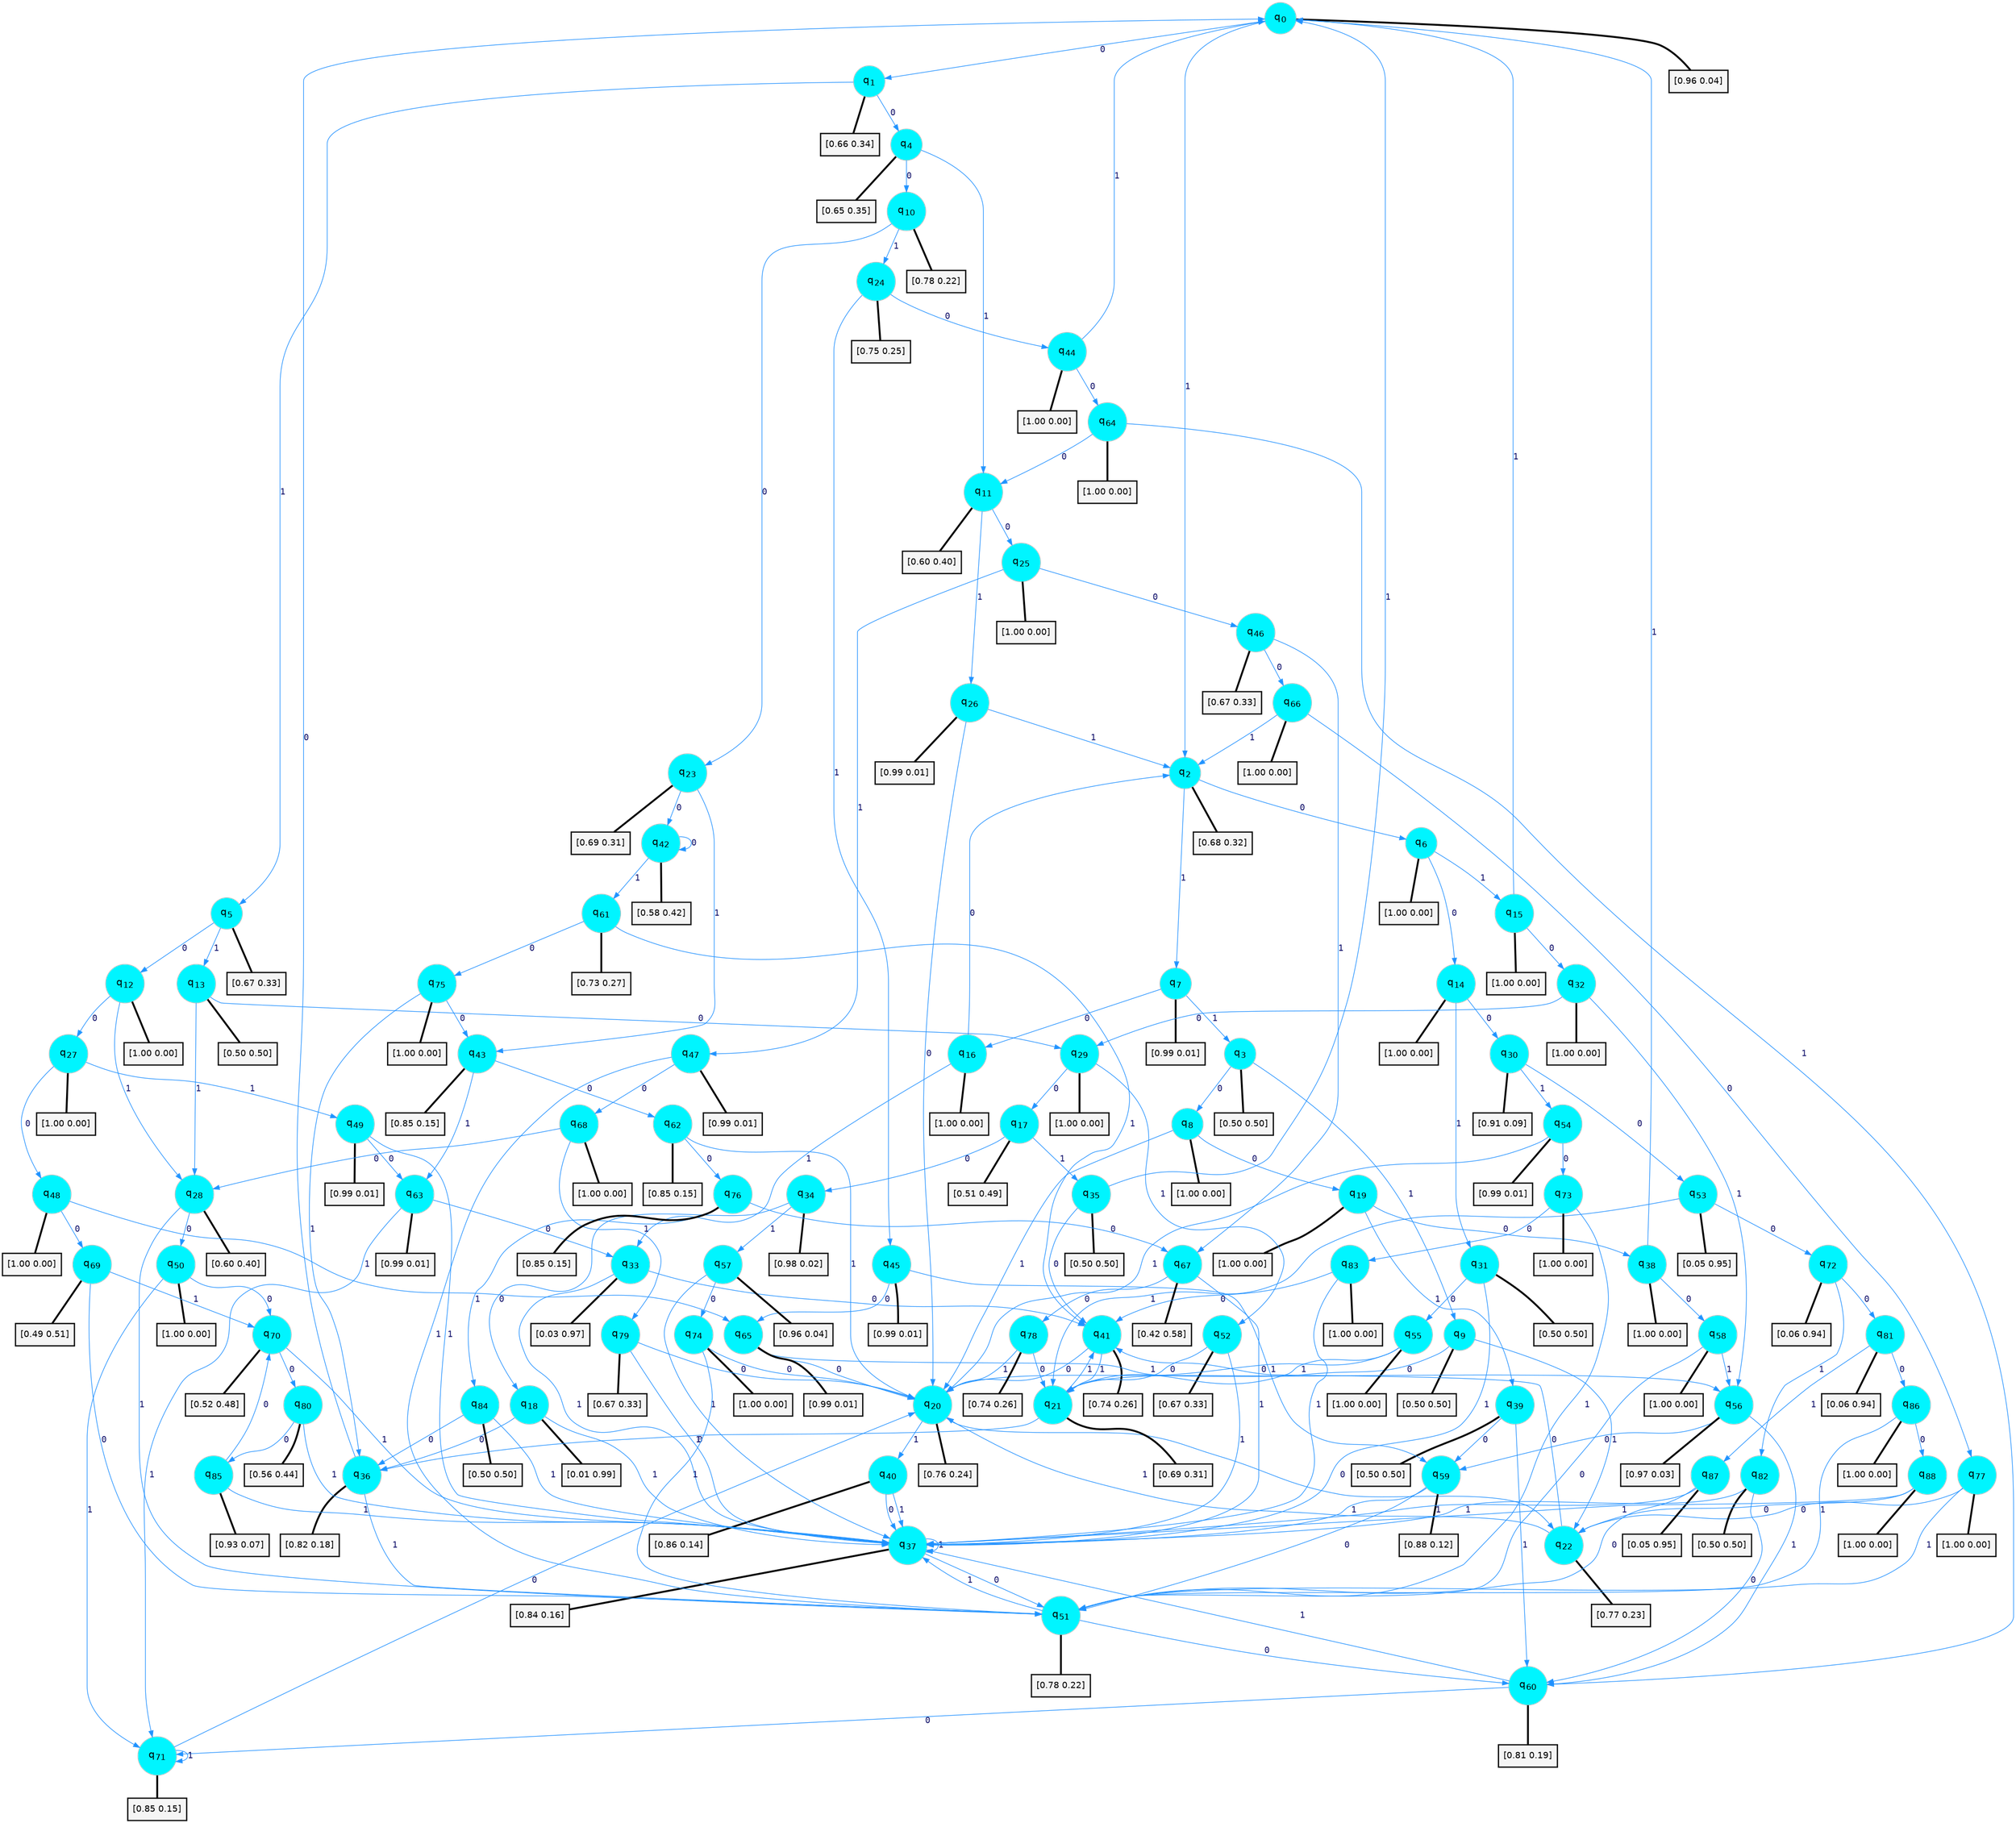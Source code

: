 digraph G {
graph [
bgcolor=transparent, dpi=300, rankdir=TD, size="40,25"];
node [
color=gray, fillcolor=turquoise1, fontcolor=black, fontname=Helvetica, fontsize=16, fontweight=bold, shape=circle, style=filled];
edge [
arrowsize=1, color=dodgerblue1, fontcolor=midnightblue, fontname=courier, fontweight=bold, penwidth=1, style=solid, weight=20];
0[label=<q<SUB>0</SUB>>];
1[label=<q<SUB>1</SUB>>];
2[label=<q<SUB>2</SUB>>];
3[label=<q<SUB>3</SUB>>];
4[label=<q<SUB>4</SUB>>];
5[label=<q<SUB>5</SUB>>];
6[label=<q<SUB>6</SUB>>];
7[label=<q<SUB>7</SUB>>];
8[label=<q<SUB>8</SUB>>];
9[label=<q<SUB>9</SUB>>];
10[label=<q<SUB>10</SUB>>];
11[label=<q<SUB>11</SUB>>];
12[label=<q<SUB>12</SUB>>];
13[label=<q<SUB>13</SUB>>];
14[label=<q<SUB>14</SUB>>];
15[label=<q<SUB>15</SUB>>];
16[label=<q<SUB>16</SUB>>];
17[label=<q<SUB>17</SUB>>];
18[label=<q<SUB>18</SUB>>];
19[label=<q<SUB>19</SUB>>];
20[label=<q<SUB>20</SUB>>];
21[label=<q<SUB>21</SUB>>];
22[label=<q<SUB>22</SUB>>];
23[label=<q<SUB>23</SUB>>];
24[label=<q<SUB>24</SUB>>];
25[label=<q<SUB>25</SUB>>];
26[label=<q<SUB>26</SUB>>];
27[label=<q<SUB>27</SUB>>];
28[label=<q<SUB>28</SUB>>];
29[label=<q<SUB>29</SUB>>];
30[label=<q<SUB>30</SUB>>];
31[label=<q<SUB>31</SUB>>];
32[label=<q<SUB>32</SUB>>];
33[label=<q<SUB>33</SUB>>];
34[label=<q<SUB>34</SUB>>];
35[label=<q<SUB>35</SUB>>];
36[label=<q<SUB>36</SUB>>];
37[label=<q<SUB>37</SUB>>];
38[label=<q<SUB>38</SUB>>];
39[label=<q<SUB>39</SUB>>];
40[label=<q<SUB>40</SUB>>];
41[label=<q<SUB>41</SUB>>];
42[label=<q<SUB>42</SUB>>];
43[label=<q<SUB>43</SUB>>];
44[label=<q<SUB>44</SUB>>];
45[label=<q<SUB>45</SUB>>];
46[label=<q<SUB>46</SUB>>];
47[label=<q<SUB>47</SUB>>];
48[label=<q<SUB>48</SUB>>];
49[label=<q<SUB>49</SUB>>];
50[label=<q<SUB>50</SUB>>];
51[label=<q<SUB>51</SUB>>];
52[label=<q<SUB>52</SUB>>];
53[label=<q<SUB>53</SUB>>];
54[label=<q<SUB>54</SUB>>];
55[label=<q<SUB>55</SUB>>];
56[label=<q<SUB>56</SUB>>];
57[label=<q<SUB>57</SUB>>];
58[label=<q<SUB>58</SUB>>];
59[label=<q<SUB>59</SUB>>];
60[label=<q<SUB>60</SUB>>];
61[label=<q<SUB>61</SUB>>];
62[label=<q<SUB>62</SUB>>];
63[label=<q<SUB>63</SUB>>];
64[label=<q<SUB>64</SUB>>];
65[label=<q<SUB>65</SUB>>];
66[label=<q<SUB>66</SUB>>];
67[label=<q<SUB>67</SUB>>];
68[label=<q<SUB>68</SUB>>];
69[label=<q<SUB>69</SUB>>];
70[label=<q<SUB>70</SUB>>];
71[label=<q<SUB>71</SUB>>];
72[label=<q<SUB>72</SUB>>];
73[label=<q<SUB>73</SUB>>];
74[label=<q<SUB>74</SUB>>];
75[label=<q<SUB>75</SUB>>];
76[label=<q<SUB>76</SUB>>];
77[label=<q<SUB>77</SUB>>];
78[label=<q<SUB>78</SUB>>];
79[label=<q<SUB>79</SUB>>];
80[label=<q<SUB>80</SUB>>];
81[label=<q<SUB>81</SUB>>];
82[label=<q<SUB>82</SUB>>];
83[label=<q<SUB>83</SUB>>];
84[label=<q<SUB>84</SUB>>];
85[label=<q<SUB>85</SUB>>];
86[label=<q<SUB>86</SUB>>];
87[label=<q<SUB>87</SUB>>];
88[label=<q<SUB>88</SUB>>];
89[label="[0.96 0.04]", shape=box,fontcolor=black, fontname=Helvetica, fontsize=14, penwidth=2, fillcolor=whitesmoke,color=black];
90[label="[0.66 0.34]", shape=box,fontcolor=black, fontname=Helvetica, fontsize=14, penwidth=2, fillcolor=whitesmoke,color=black];
91[label="[0.68 0.32]", shape=box,fontcolor=black, fontname=Helvetica, fontsize=14, penwidth=2, fillcolor=whitesmoke,color=black];
92[label="[0.50 0.50]", shape=box,fontcolor=black, fontname=Helvetica, fontsize=14, penwidth=2, fillcolor=whitesmoke,color=black];
93[label="[0.65 0.35]", shape=box,fontcolor=black, fontname=Helvetica, fontsize=14, penwidth=2, fillcolor=whitesmoke,color=black];
94[label="[0.67 0.33]", shape=box,fontcolor=black, fontname=Helvetica, fontsize=14, penwidth=2, fillcolor=whitesmoke,color=black];
95[label="[1.00 0.00]", shape=box,fontcolor=black, fontname=Helvetica, fontsize=14, penwidth=2, fillcolor=whitesmoke,color=black];
96[label="[0.99 0.01]", shape=box,fontcolor=black, fontname=Helvetica, fontsize=14, penwidth=2, fillcolor=whitesmoke,color=black];
97[label="[1.00 0.00]", shape=box,fontcolor=black, fontname=Helvetica, fontsize=14, penwidth=2, fillcolor=whitesmoke,color=black];
98[label="[0.50 0.50]", shape=box,fontcolor=black, fontname=Helvetica, fontsize=14, penwidth=2, fillcolor=whitesmoke,color=black];
99[label="[0.78 0.22]", shape=box,fontcolor=black, fontname=Helvetica, fontsize=14, penwidth=2, fillcolor=whitesmoke,color=black];
100[label="[0.60 0.40]", shape=box,fontcolor=black, fontname=Helvetica, fontsize=14, penwidth=2, fillcolor=whitesmoke,color=black];
101[label="[1.00 0.00]", shape=box,fontcolor=black, fontname=Helvetica, fontsize=14, penwidth=2, fillcolor=whitesmoke,color=black];
102[label="[0.50 0.50]", shape=box,fontcolor=black, fontname=Helvetica, fontsize=14, penwidth=2, fillcolor=whitesmoke,color=black];
103[label="[1.00 0.00]", shape=box,fontcolor=black, fontname=Helvetica, fontsize=14, penwidth=2, fillcolor=whitesmoke,color=black];
104[label="[1.00 0.00]", shape=box,fontcolor=black, fontname=Helvetica, fontsize=14, penwidth=2, fillcolor=whitesmoke,color=black];
105[label="[1.00 0.00]", shape=box,fontcolor=black, fontname=Helvetica, fontsize=14, penwidth=2, fillcolor=whitesmoke,color=black];
106[label="[0.51 0.49]", shape=box,fontcolor=black, fontname=Helvetica, fontsize=14, penwidth=2, fillcolor=whitesmoke,color=black];
107[label="[0.01 0.99]", shape=box,fontcolor=black, fontname=Helvetica, fontsize=14, penwidth=2, fillcolor=whitesmoke,color=black];
108[label="[1.00 0.00]", shape=box,fontcolor=black, fontname=Helvetica, fontsize=14, penwidth=2, fillcolor=whitesmoke,color=black];
109[label="[0.76 0.24]", shape=box,fontcolor=black, fontname=Helvetica, fontsize=14, penwidth=2, fillcolor=whitesmoke,color=black];
110[label="[0.69 0.31]", shape=box,fontcolor=black, fontname=Helvetica, fontsize=14, penwidth=2, fillcolor=whitesmoke,color=black];
111[label="[0.77 0.23]", shape=box,fontcolor=black, fontname=Helvetica, fontsize=14, penwidth=2, fillcolor=whitesmoke,color=black];
112[label="[0.69 0.31]", shape=box,fontcolor=black, fontname=Helvetica, fontsize=14, penwidth=2, fillcolor=whitesmoke,color=black];
113[label="[0.75 0.25]", shape=box,fontcolor=black, fontname=Helvetica, fontsize=14, penwidth=2, fillcolor=whitesmoke,color=black];
114[label="[1.00 0.00]", shape=box,fontcolor=black, fontname=Helvetica, fontsize=14, penwidth=2, fillcolor=whitesmoke,color=black];
115[label="[0.99 0.01]", shape=box,fontcolor=black, fontname=Helvetica, fontsize=14, penwidth=2, fillcolor=whitesmoke,color=black];
116[label="[1.00 0.00]", shape=box,fontcolor=black, fontname=Helvetica, fontsize=14, penwidth=2, fillcolor=whitesmoke,color=black];
117[label="[0.60 0.40]", shape=box,fontcolor=black, fontname=Helvetica, fontsize=14, penwidth=2, fillcolor=whitesmoke,color=black];
118[label="[1.00 0.00]", shape=box,fontcolor=black, fontname=Helvetica, fontsize=14, penwidth=2, fillcolor=whitesmoke,color=black];
119[label="[0.91 0.09]", shape=box,fontcolor=black, fontname=Helvetica, fontsize=14, penwidth=2, fillcolor=whitesmoke,color=black];
120[label="[0.50 0.50]", shape=box,fontcolor=black, fontname=Helvetica, fontsize=14, penwidth=2, fillcolor=whitesmoke,color=black];
121[label="[1.00 0.00]", shape=box,fontcolor=black, fontname=Helvetica, fontsize=14, penwidth=2, fillcolor=whitesmoke,color=black];
122[label="[0.03 0.97]", shape=box,fontcolor=black, fontname=Helvetica, fontsize=14, penwidth=2, fillcolor=whitesmoke,color=black];
123[label="[0.98 0.02]", shape=box,fontcolor=black, fontname=Helvetica, fontsize=14, penwidth=2, fillcolor=whitesmoke,color=black];
124[label="[0.50 0.50]", shape=box,fontcolor=black, fontname=Helvetica, fontsize=14, penwidth=2, fillcolor=whitesmoke,color=black];
125[label="[0.82 0.18]", shape=box,fontcolor=black, fontname=Helvetica, fontsize=14, penwidth=2, fillcolor=whitesmoke,color=black];
126[label="[0.84 0.16]", shape=box,fontcolor=black, fontname=Helvetica, fontsize=14, penwidth=2, fillcolor=whitesmoke,color=black];
127[label="[1.00 0.00]", shape=box,fontcolor=black, fontname=Helvetica, fontsize=14, penwidth=2, fillcolor=whitesmoke,color=black];
128[label="[0.50 0.50]", shape=box,fontcolor=black, fontname=Helvetica, fontsize=14, penwidth=2, fillcolor=whitesmoke,color=black];
129[label="[0.86 0.14]", shape=box,fontcolor=black, fontname=Helvetica, fontsize=14, penwidth=2, fillcolor=whitesmoke,color=black];
130[label="[0.74 0.26]", shape=box,fontcolor=black, fontname=Helvetica, fontsize=14, penwidth=2, fillcolor=whitesmoke,color=black];
131[label="[0.58 0.42]", shape=box,fontcolor=black, fontname=Helvetica, fontsize=14, penwidth=2, fillcolor=whitesmoke,color=black];
132[label="[0.85 0.15]", shape=box,fontcolor=black, fontname=Helvetica, fontsize=14, penwidth=2, fillcolor=whitesmoke,color=black];
133[label="[1.00 0.00]", shape=box,fontcolor=black, fontname=Helvetica, fontsize=14, penwidth=2, fillcolor=whitesmoke,color=black];
134[label="[0.99 0.01]", shape=box,fontcolor=black, fontname=Helvetica, fontsize=14, penwidth=2, fillcolor=whitesmoke,color=black];
135[label="[0.67 0.33]", shape=box,fontcolor=black, fontname=Helvetica, fontsize=14, penwidth=2, fillcolor=whitesmoke,color=black];
136[label="[0.99 0.01]", shape=box,fontcolor=black, fontname=Helvetica, fontsize=14, penwidth=2, fillcolor=whitesmoke,color=black];
137[label="[1.00 0.00]", shape=box,fontcolor=black, fontname=Helvetica, fontsize=14, penwidth=2, fillcolor=whitesmoke,color=black];
138[label="[0.99 0.01]", shape=box,fontcolor=black, fontname=Helvetica, fontsize=14, penwidth=2, fillcolor=whitesmoke,color=black];
139[label="[1.00 0.00]", shape=box,fontcolor=black, fontname=Helvetica, fontsize=14, penwidth=2, fillcolor=whitesmoke,color=black];
140[label="[0.78 0.22]", shape=box,fontcolor=black, fontname=Helvetica, fontsize=14, penwidth=2, fillcolor=whitesmoke,color=black];
141[label="[0.67 0.33]", shape=box,fontcolor=black, fontname=Helvetica, fontsize=14, penwidth=2, fillcolor=whitesmoke,color=black];
142[label="[0.05 0.95]", shape=box,fontcolor=black, fontname=Helvetica, fontsize=14, penwidth=2, fillcolor=whitesmoke,color=black];
143[label="[0.99 0.01]", shape=box,fontcolor=black, fontname=Helvetica, fontsize=14, penwidth=2, fillcolor=whitesmoke,color=black];
144[label="[1.00 0.00]", shape=box,fontcolor=black, fontname=Helvetica, fontsize=14, penwidth=2, fillcolor=whitesmoke,color=black];
145[label="[0.97 0.03]", shape=box,fontcolor=black, fontname=Helvetica, fontsize=14, penwidth=2, fillcolor=whitesmoke,color=black];
146[label="[0.96 0.04]", shape=box,fontcolor=black, fontname=Helvetica, fontsize=14, penwidth=2, fillcolor=whitesmoke,color=black];
147[label="[1.00 0.00]", shape=box,fontcolor=black, fontname=Helvetica, fontsize=14, penwidth=2, fillcolor=whitesmoke,color=black];
148[label="[0.88 0.12]", shape=box,fontcolor=black, fontname=Helvetica, fontsize=14, penwidth=2, fillcolor=whitesmoke,color=black];
149[label="[0.81 0.19]", shape=box,fontcolor=black, fontname=Helvetica, fontsize=14, penwidth=2, fillcolor=whitesmoke,color=black];
150[label="[0.73 0.27]", shape=box,fontcolor=black, fontname=Helvetica, fontsize=14, penwidth=2, fillcolor=whitesmoke,color=black];
151[label="[0.85 0.15]", shape=box,fontcolor=black, fontname=Helvetica, fontsize=14, penwidth=2, fillcolor=whitesmoke,color=black];
152[label="[0.99 0.01]", shape=box,fontcolor=black, fontname=Helvetica, fontsize=14, penwidth=2, fillcolor=whitesmoke,color=black];
153[label="[1.00 0.00]", shape=box,fontcolor=black, fontname=Helvetica, fontsize=14, penwidth=2, fillcolor=whitesmoke,color=black];
154[label="[0.99 0.01]", shape=box,fontcolor=black, fontname=Helvetica, fontsize=14, penwidth=2, fillcolor=whitesmoke,color=black];
155[label="[1.00 0.00]", shape=box,fontcolor=black, fontname=Helvetica, fontsize=14, penwidth=2, fillcolor=whitesmoke,color=black];
156[label="[0.42 0.58]", shape=box,fontcolor=black, fontname=Helvetica, fontsize=14, penwidth=2, fillcolor=whitesmoke,color=black];
157[label="[1.00 0.00]", shape=box,fontcolor=black, fontname=Helvetica, fontsize=14, penwidth=2, fillcolor=whitesmoke,color=black];
158[label="[0.49 0.51]", shape=box,fontcolor=black, fontname=Helvetica, fontsize=14, penwidth=2, fillcolor=whitesmoke,color=black];
159[label="[0.52 0.48]", shape=box,fontcolor=black, fontname=Helvetica, fontsize=14, penwidth=2, fillcolor=whitesmoke,color=black];
160[label="[0.85 0.15]", shape=box,fontcolor=black, fontname=Helvetica, fontsize=14, penwidth=2, fillcolor=whitesmoke,color=black];
161[label="[0.06 0.94]", shape=box,fontcolor=black, fontname=Helvetica, fontsize=14, penwidth=2, fillcolor=whitesmoke,color=black];
162[label="[1.00 0.00]", shape=box,fontcolor=black, fontname=Helvetica, fontsize=14, penwidth=2, fillcolor=whitesmoke,color=black];
163[label="[1.00 0.00]", shape=box,fontcolor=black, fontname=Helvetica, fontsize=14, penwidth=2, fillcolor=whitesmoke,color=black];
164[label="[1.00 0.00]", shape=box,fontcolor=black, fontname=Helvetica, fontsize=14, penwidth=2, fillcolor=whitesmoke,color=black];
165[label="[0.85 0.15]", shape=box,fontcolor=black, fontname=Helvetica, fontsize=14, penwidth=2, fillcolor=whitesmoke,color=black];
166[label="[1.00 0.00]", shape=box,fontcolor=black, fontname=Helvetica, fontsize=14, penwidth=2, fillcolor=whitesmoke,color=black];
167[label="[0.74 0.26]", shape=box,fontcolor=black, fontname=Helvetica, fontsize=14, penwidth=2, fillcolor=whitesmoke,color=black];
168[label="[0.67 0.33]", shape=box,fontcolor=black, fontname=Helvetica, fontsize=14, penwidth=2, fillcolor=whitesmoke,color=black];
169[label="[0.56 0.44]", shape=box,fontcolor=black, fontname=Helvetica, fontsize=14, penwidth=2, fillcolor=whitesmoke,color=black];
170[label="[0.06 0.94]", shape=box,fontcolor=black, fontname=Helvetica, fontsize=14, penwidth=2, fillcolor=whitesmoke,color=black];
171[label="[0.50 0.50]", shape=box,fontcolor=black, fontname=Helvetica, fontsize=14, penwidth=2, fillcolor=whitesmoke,color=black];
172[label="[1.00 0.00]", shape=box,fontcolor=black, fontname=Helvetica, fontsize=14, penwidth=2, fillcolor=whitesmoke,color=black];
173[label="[0.50 0.50]", shape=box,fontcolor=black, fontname=Helvetica, fontsize=14, penwidth=2, fillcolor=whitesmoke,color=black];
174[label="[0.93 0.07]", shape=box,fontcolor=black, fontname=Helvetica, fontsize=14, penwidth=2, fillcolor=whitesmoke,color=black];
175[label="[1.00 0.00]", shape=box,fontcolor=black, fontname=Helvetica, fontsize=14, penwidth=2, fillcolor=whitesmoke,color=black];
176[label="[0.05 0.95]", shape=box,fontcolor=black, fontname=Helvetica, fontsize=14, penwidth=2, fillcolor=whitesmoke,color=black];
177[label="[1.00 0.00]", shape=box,fontcolor=black, fontname=Helvetica, fontsize=14, penwidth=2, fillcolor=whitesmoke,color=black];
0->1 [label=0];
0->2 [label=1];
0->89 [arrowhead=none, penwidth=3,color=black];
1->4 [label=0];
1->5 [label=1];
1->90 [arrowhead=none, penwidth=3,color=black];
2->6 [label=0];
2->7 [label=1];
2->91 [arrowhead=none, penwidth=3,color=black];
3->8 [label=0];
3->9 [label=1];
3->92 [arrowhead=none, penwidth=3,color=black];
4->10 [label=0];
4->11 [label=1];
4->93 [arrowhead=none, penwidth=3,color=black];
5->12 [label=0];
5->13 [label=1];
5->94 [arrowhead=none, penwidth=3,color=black];
6->14 [label=0];
6->15 [label=1];
6->95 [arrowhead=none, penwidth=3,color=black];
7->16 [label=0];
7->3 [label=1];
7->96 [arrowhead=none, penwidth=3,color=black];
8->19 [label=0];
8->20 [label=1];
8->97 [arrowhead=none, penwidth=3,color=black];
9->21 [label=0];
9->22 [label=1];
9->98 [arrowhead=none, penwidth=3,color=black];
10->23 [label=0];
10->24 [label=1];
10->99 [arrowhead=none, penwidth=3,color=black];
11->25 [label=0];
11->26 [label=1];
11->100 [arrowhead=none, penwidth=3,color=black];
12->27 [label=0];
12->28 [label=1];
12->101 [arrowhead=none, penwidth=3,color=black];
13->29 [label=0];
13->28 [label=1];
13->102 [arrowhead=none, penwidth=3,color=black];
14->30 [label=0];
14->31 [label=1];
14->103 [arrowhead=none, penwidth=3,color=black];
15->32 [label=0];
15->0 [label=1];
15->104 [arrowhead=none, penwidth=3,color=black];
16->2 [label=0];
16->33 [label=1];
16->105 [arrowhead=none, penwidth=3,color=black];
17->34 [label=0];
17->35 [label=1];
17->106 [arrowhead=none, penwidth=3,color=black];
18->36 [label=0];
18->37 [label=1];
18->107 [arrowhead=none, penwidth=3,color=black];
19->38 [label=0];
19->39 [label=1];
19->108 [arrowhead=none, penwidth=3,color=black];
20->22 [label=0];
20->40 [label=1];
20->109 [arrowhead=none, penwidth=3,color=black];
21->36 [label=0];
21->41 [label=1];
21->110 [arrowhead=none, penwidth=3,color=black];
22->41 [label=0];
22->20 [label=1];
22->111 [arrowhead=none, penwidth=3,color=black];
23->42 [label=0];
23->43 [label=1];
23->112 [arrowhead=none, penwidth=3,color=black];
24->44 [label=0];
24->45 [label=1];
24->113 [arrowhead=none, penwidth=3,color=black];
25->46 [label=0];
25->47 [label=1];
25->114 [arrowhead=none, penwidth=3,color=black];
26->20 [label=0];
26->2 [label=1];
26->115 [arrowhead=none, penwidth=3,color=black];
27->48 [label=0];
27->49 [label=1];
27->116 [arrowhead=none, penwidth=3,color=black];
28->50 [label=0];
28->51 [label=1];
28->117 [arrowhead=none, penwidth=3,color=black];
29->17 [label=0];
29->52 [label=1];
29->118 [arrowhead=none, penwidth=3,color=black];
30->53 [label=0];
30->54 [label=1];
30->119 [arrowhead=none, penwidth=3,color=black];
31->55 [label=0];
31->37 [label=1];
31->120 [arrowhead=none, penwidth=3,color=black];
32->29 [label=0];
32->56 [label=1];
32->121 [arrowhead=none, penwidth=3,color=black];
33->41 [label=0];
33->37 [label=1];
33->122 [arrowhead=none, penwidth=3,color=black];
34->18 [label=0];
34->57 [label=1];
34->123 [arrowhead=none, penwidth=3,color=black];
35->41 [label=0];
35->0 [label=1];
35->124 [arrowhead=none, penwidth=3,color=black];
36->0 [label=0];
36->51 [label=1];
36->125 [arrowhead=none, penwidth=3,color=black];
37->51 [label=0];
37->37 [label=1];
37->126 [arrowhead=none, penwidth=3,color=black];
38->58 [label=0];
38->0 [label=1];
38->127 [arrowhead=none, penwidth=3,color=black];
39->59 [label=0];
39->60 [label=1];
39->128 [arrowhead=none, penwidth=3,color=black];
40->37 [label=0];
40->37 [label=1];
40->129 [arrowhead=none, penwidth=3,color=black];
41->20 [label=0];
41->21 [label=1];
41->130 [arrowhead=none, penwidth=3,color=black];
42->42 [label=0];
42->61 [label=1];
42->131 [arrowhead=none, penwidth=3,color=black];
43->62 [label=0];
43->63 [label=1];
43->132 [arrowhead=none, penwidth=3,color=black];
44->64 [label=0];
44->0 [label=1];
44->133 [arrowhead=none, penwidth=3,color=black];
45->65 [label=0];
45->59 [label=1];
45->134 [arrowhead=none, penwidth=3,color=black];
46->66 [label=0];
46->67 [label=1];
46->135 [arrowhead=none, penwidth=3,color=black];
47->68 [label=0];
47->51 [label=1];
47->136 [arrowhead=none, penwidth=3,color=black];
48->69 [label=0];
48->65 [label=1];
48->137 [arrowhead=none, penwidth=3,color=black];
49->63 [label=0];
49->37 [label=1];
49->138 [arrowhead=none, penwidth=3,color=black];
50->70 [label=0];
50->71 [label=1];
50->139 [arrowhead=none, penwidth=3,color=black];
51->60 [label=0];
51->37 [label=1];
51->140 [arrowhead=none, penwidth=3,color=black];
52->21 [label=0];
52->37 [label=1];
52->141 [arrowhead=none, penwidth=3,color=black];
53->72 [label=0];
53->21 [label=1];
53->142 [arrowhead=none, penwidth=3,color=black];
54->73 [label=0];
54->20 [label=1];
54->143 [arrowhead=none, penwidth=3,color=black];
55->20 [label=0];
55->21 [label=1];
55->144 [arrowhead=none, penwidth=3,color=black];
56->59 [label=0];
56->60 [label=1];
56->145 [arrowhead=none, penwidth=3,color=black];
57->74 [label=0];
57->37 [label=1];
57->146 [arrowhead=none, penwidth=3,color=black];
58->51 [label=0];
58->56 [label=1];
58->147 [arrowhead=none, penwidth=3,color=black];
59->51 [label=0];
59->37 [label=1];
59->148 [arrowhead=none, penwidth=3,color=black];
60->71 [label=0];
60->37 [label=1];
60->149 [arrowhead=none, penwidth=3,color=black];
61->75 [label=0];
61->41 [label=1];
61->150 [arrowhead=none, penwidth=3,color=black];
62->76 [label=0];
62->20 [label=1];
62->151 [arrowhead=none, penwidth=3,color=black];
63->33 [label=0];
63->71 [label=1];
63->152 [arrowhead=none, penwidth=3,color=black];
64->11 [label=0];
64->60 [label=1];
64->153 [arrowhead=none, penwidth=3,color=black];
65->20 [label=0];
65->56 [label=1];
65->154 [arrowhead=none, penwidth=3,color=black];
66->77 [label=0];
66->2 [label=1];
66->155 [arrowhead=none, penwidth=3,color=black];
67->78 [label=0];
67->37 [label=1];
67->156 [arrowhead=none, penwidth=3,color=black];
68->28 [label=0];
68->79 [label=1];
68->157 [arrowhead=none, penwidth=3,color=black];
69->51 [label=0];
69->70 [label=1];
69->158 [arrowhead=none, penwidth=3,color=black];
70->80 [label=0];
70->37 [label=1];
70->159 [arrowhead=none, penwidth=3,color=black];
71->20 [label=0];
71->71 [label=1];
71->160 [arrowhead=none, penwidth=3,color=black];
72->81 [label=0];
72->82 [label=1];
72->161 [arrowhead=none, penwidth=3,color=black];
73->83 [label=0];
73->51 [label=1];
73->162 [arrowhead=none, penwidth=3,color=black];
74->20 [label=0];
74->51 [label=1];
74->163 [arrowhead=none, penwidth=3,color=black];
75->43 [label=0];
75->36 [label=1];
75->164 [arrowhead=none, penwidth=3,color=black];
76->67 [label=0];
76->84 [label=1];
76->165 [arrowhead=none, penwidth=3,color=black];
77->22 [label=0];
77->51 [label=1];
77->166 [arrowhead=none, penwidth=3,color=black];
78->21 [label=0];
78->20 [label=1];
78->167 [arrowhead=none, penwidth=3,color=black];
79->20 [label=0];
79->37 [label=1];
79->168 [arrowhead=none, penwidth=3,color=black];
80->85 [label=0];
80->37 [label=1];
80->169 [arrowhead=none, penwidth=3,color=black];
81->86 [label=0];
81->87 [label=1];
81->170 [arrowhead=none, penwidth=3,color=black];
82->60 [label=0];
82->37 [label=1];
82->171 [arrowhead=none, penwidth=3,color=black];
83->41 [label=0];
83->37 [label=1];
83->172 [arrowhead=none, penwidth=3,color=black];
84->36 [label=0];
84->37 [label=1];
84->173 [arrowhead=none, penwidth=3,color=black];
85->70 [label=0];
85->37 [label=1];
85->174 [arrowhead=none, penwidth=3,color=black];
86->88 [label=0];
86->51 [label=1];
86->175 [arrowhead=none, penwidth=3,color=black];
87->51 [label=0];
87->37 [label=1];
87->176 [arrowhead=none, penwidth=3,color=black];
88->22 [label=0];
88->37 [label=1];
88->177 [arrowhead=none, penwidth=3,color=black];
}
